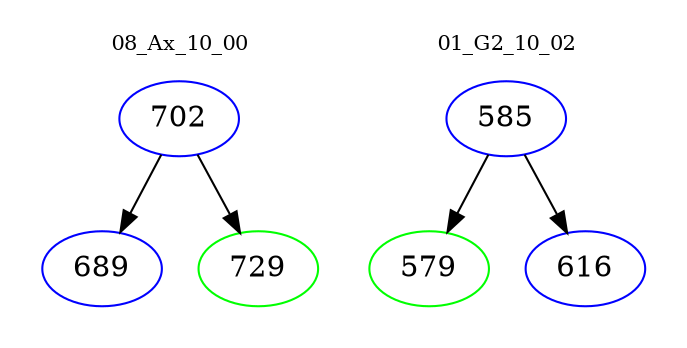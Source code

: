 digraph{
subgraph cluster_0 {
color = white
label = "08_Ax_10_00";
fontsize=10;
T0_702 [label="702", color="blue"]
T0_702 -> T0_689 [color="black"]
T0_689 [label="689", color="blue"]
T0_702 -> T0_729 [color="black"]
T0_729 [label="729", color="green"]
}
subgraph cluster_1 {
color = white
label = "01_G2_10_02";
fontsize=10;
T1_585 [label="585", color="blue"]
T1_585 -> T1_579 [color="black"]
T1_579 [label="579", color="green"]
T1_585 -> T1_616 [color="black"]
T1_616 [label="616", color="blue"]
}
}
